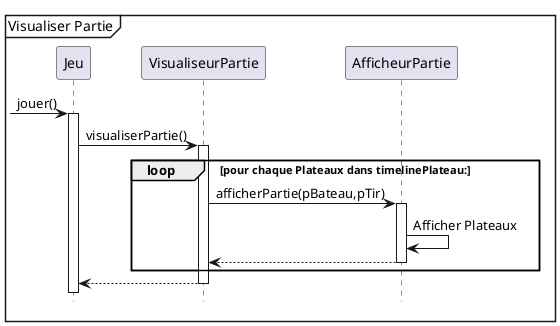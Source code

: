 @startuml sequence_noter_panier
hide footbox
mainframe Visualiser Partie

participant Jeu
participant VisualiseurPartie
participant AfficheurPartie

-> Jeu : jouer()
activate Jeu
Jeu -> VisualiseurPartie : visualiserPartie()
activate VisualiseurPartie
loop pour chaque Plateaux dans timelinePlateau:
    VisualiseurPartie -> AfficheurPartie : afficherPartie(pBateau,pTir)
    activate AfficheurPartie
    AfficheurPartie -> AfficheurPartie : Afficher Plateaux
    AfficheurPartie --> VisualiseurPartie
    deactivate AfficheurPartie
end
VisualiseurPartie --> Jeu
deactivate VisualiseurPartie

@enduml
